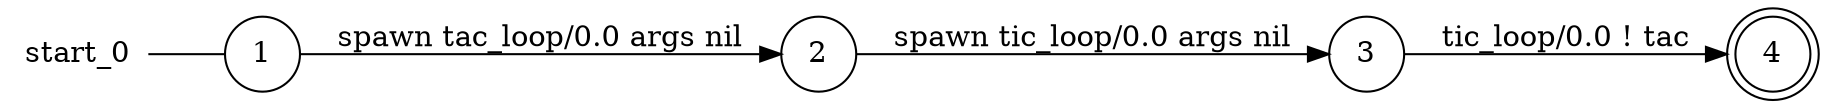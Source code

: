digraph start_0 {
	rankdir="LR";
	n_0 [label="start_0", shape="plaintext"];
	n_1 [id="1", shape=circle, label="1"];
	n_0 -> n_1 [arrowhead=none];
	n_2 [id="4", shape=circle, label="3"];
	n_3 [id="3", shape=doublecircle, label="4"];
	n_4 [id="2", shape=circle, label="2"];

	n_4 -> n_2 [id="[$e|2]", label="spawn tic_loop/0.0 args nil"];
	n_2 -> n_3 [id="[$e|0]", label="tic_loop/0.0 ! tac"];
	n_1 -> n_4 [id="[$e|1]", label="spawn tac_loop/0.0 args nil"];
}
